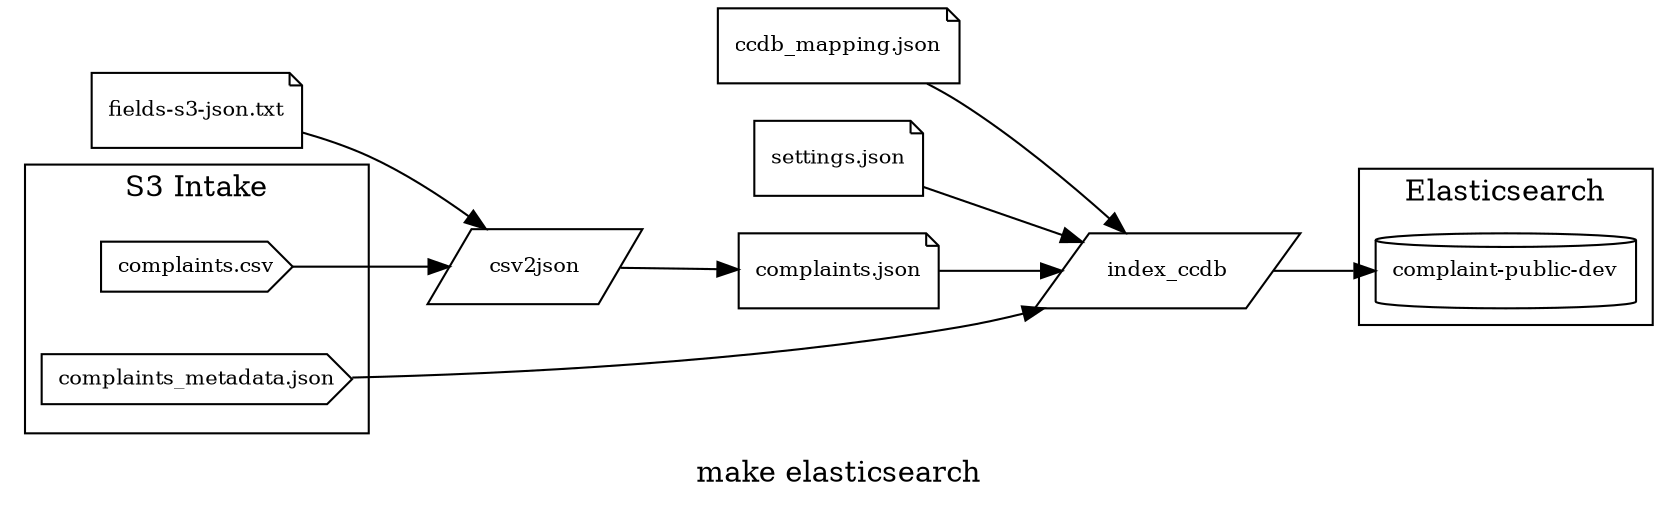 
digraph ccdb_pipelines {
  rankdir=LR;
  node [fontsize=10 shape=folder];
  edge [fontsize=9]
  label="make elasticsearch"

  # recipe instances
  complaints_json [label="complaints.json" shape=note]
  fields_s3_json [label="fields-s3-json.txt" shape=note]
  ccdb_mapping_json [label="ccdb_mapping.json" shape=note]
  settings_json [label="settings.json" shape=note]

  subgraph cluster_100 {
    label="S3 Intake"

    complaints_csv [label="complaints.csv" shape=cds]
    complaints_metadata [label="complaints_metadata.json" shape=cds]
  }

  subgraph cluster_200 {
    label="Elasticsearch"

    complaint_public_dev [label="complaint-public-dev" shape=cylinder]
  }

  # targets / pre-requisites
  csv2json [shape=parallelogram]
  index_ccdb [shape=parallelogram]


  # pre-requisite -> recipe -> target
  {complaints_csv, fields_s3_json} -> csv2json -> complaints_json
  {complaints_json, complaints_metadata, ccdb_mapping_json, settings_json} -> index_ccdb -> complaint_public_dev
}